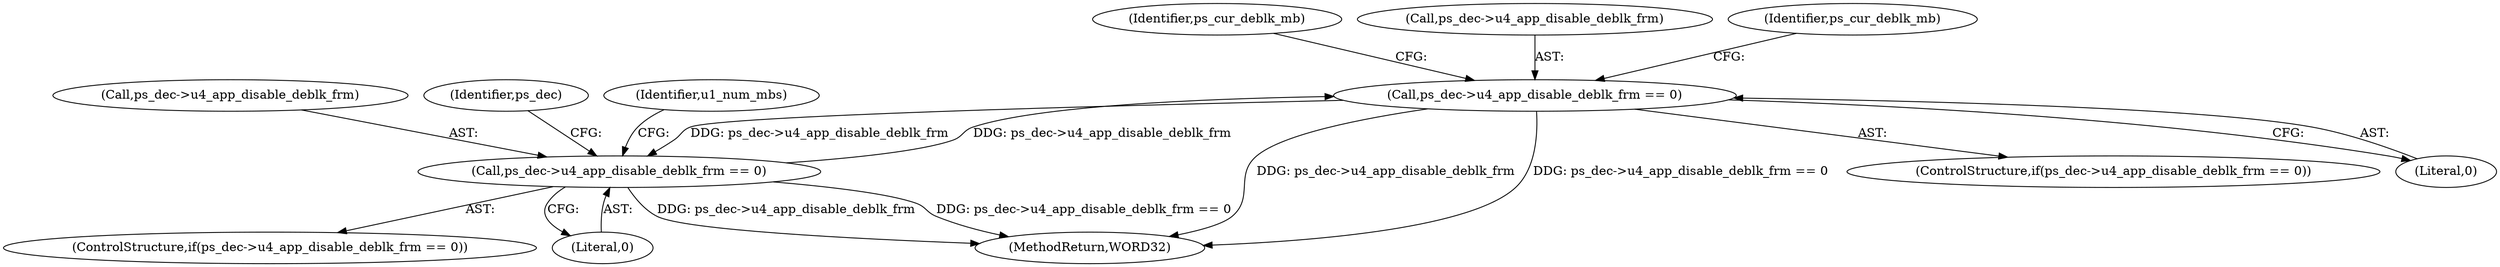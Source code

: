 digraph "0_Android_4a524d3a8ae9aa20c36430008e6bd429443f8f1d_0@pointer" {
"1000263" [label="(Call,ps_dec->u4_app_disable_deblk_frm == 0)"];
"1000448" [label="(Call,ps_dec->u4_app_disable_deblk_frm == 0)"];
"1000263" [label="(Call,ps_dec->u4_app_disable_deblk_frm == 0)"];
"1000269" [label="(Identifier,ps_cur_deblk_mb)"];
"1000447" [label="(ControlStructure,if(ps_dec->u4_app_disable_deblk_frm == 0))"];
"1000264" [label="(Call,ps_dec->u4_app_disable_deblk_frm)"];
"1000449" [label="(Call,ps_dec->u4_app_disable_deblk_frm)"];
"1000279" [label="(Identifier,ps_cur_deblk_mb)"];
"1000448" [label="(Call,ps_dec->u4_app_disable_deblk_frm == 0)"];
"1000454" [label="(Identifier,ps_dec)"];
"1000452" [label="(Literal,0)"];
"1000263" [label="(Call,ps_dec->u4_app_disable_deblk_frm == 0)"];
"1000570" [label="(MethodReturn,WORD32)"];
"1000262" [label="(ControlStructure,if(ps_dec->u4_app_disable_deblk_frm == 0))"];
"1000462" [label="(Identifier,u1_num_mbs)"];
"1000267" [label="(Literal,0)"];
"1000263" -> "1000262"  [label="AST: "];
"1000263" -> "1000267"  [label="CFG: "];
"1000264" -> "1000263"  [label="AST: "];
"1000267" -> "1000263"  [label="AST: "];
"1000269" -> "1000263"  [label="CFG: "];
"1000279" -> "1000263"  [label="CFG: "];
"1000263" -> "1000570"  [label="DDG: ps_dec->u4_app_disable_deblk_frm"];
"1000263" -> "1000570"  [label="DDG: ps_dec->u4_app_disable_deblk_frm == 0"];
"1000448" -> "1000263"  [label="DDG: ps_dec->u4_app_disable_deblk_frm"];
"1000263" -> "1000448"  [label="DDG: ps_dec->u4_app_disable_deblk_frm"];
"1000448" -> "1000447"  [label="AST: "];
"1000448" -> "1000452"  [label="CFG: "];
"1000449" -> "1000448"  [label="AST: "];
"1000452" -> "1000448"  [label="AST: "];
"1000454" -> "1000448"  [label="CFG: "];
"1000462" -> "1000448"  [label="CFG: "];
"1000448" -> "1000570"  [label="DDG: ps_dec->u4_app_disable_deblk_frm"];
"1000448" -> "1000570"  [label="DDG: ps_dec->u4_app_disable_deblk_frm == 0"];
}
